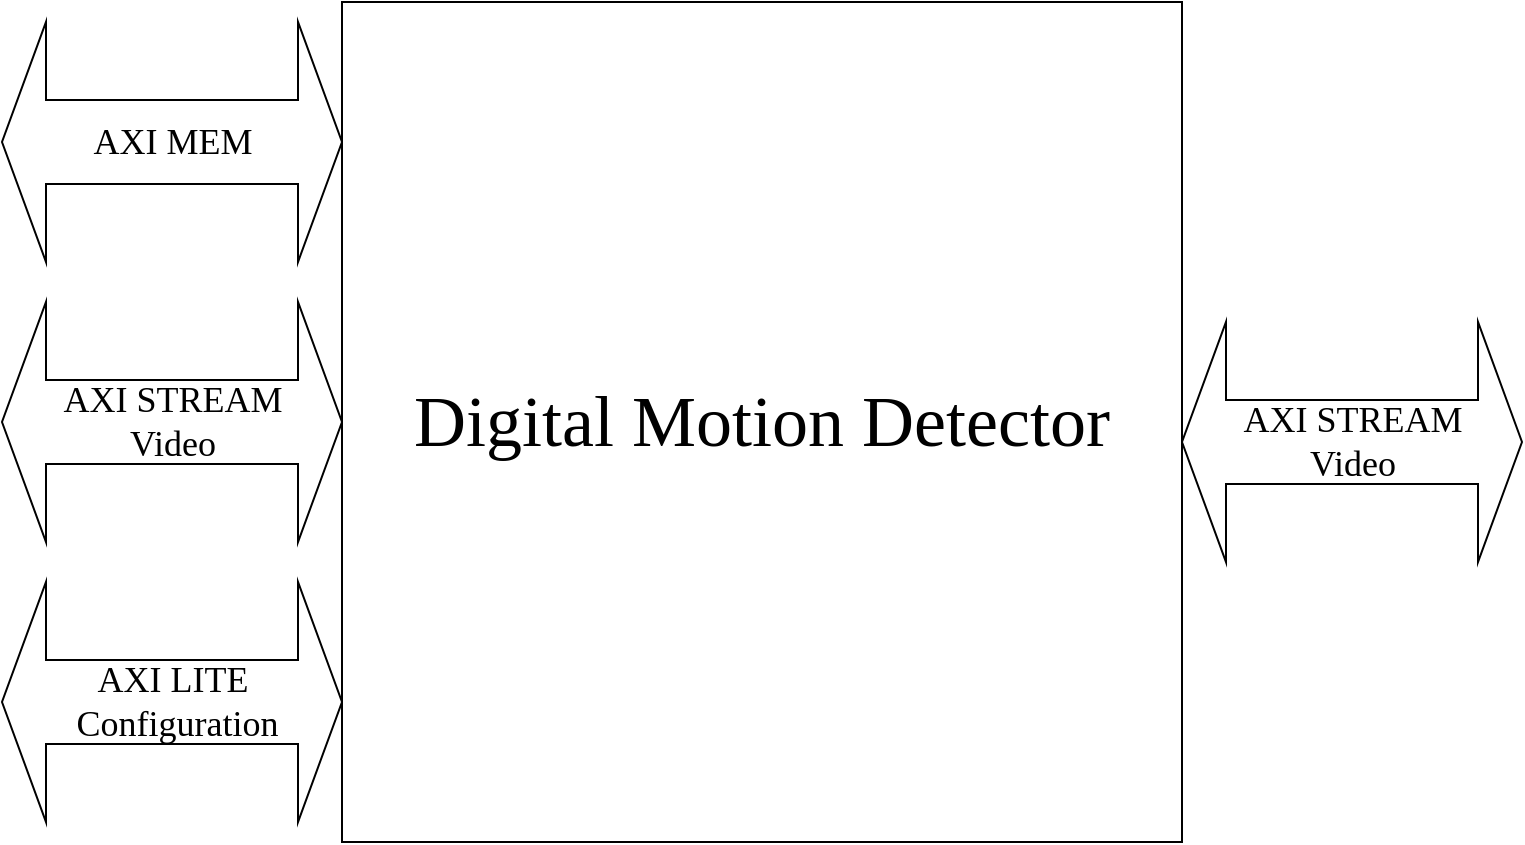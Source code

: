 <mxfile version="27.2.0">
  <diagram name="Page-1" id="T6EEupdXCqabf2bIezwK">
    <mxGraphModel dx="1455" dy="902" grid="1" gridSize="10" guides="1" tooltips="1" connect="1" arrows="1" fold="1" page="1" pageScale="1" pageWidth="827" pageHeight="1169" math="0" shadow="0">
      <root>
        <mxCell id="0" />
        <mxCell id="1" parent="0" />
        <mxCell id="tGMma5Ynfwoz19nuWNyr-1" value="&lt;font style=&quot;font-size: 36px;&quot; face=&quot;Times New Roman&quot;&gt;Digital Motion Detector&lt;/font&gt;" style="whiteSpace=wrap;html=1;aspect=fixed;" vertex="1" parent="1">
          <mxGeometry x="290" y="190" width="420" height="420" as="geometry" />
        </mxCell>
        <mxCell id="tGMma5Ynfwoz19nuWNyr-2" value="&lt;font style=&quot;font-size: 18px;&quot; face=&quot;Times New Roman&quot;&gt;AXI STREAM&lt;/font&gt;&lt;div&gt;&lt;font style=&quot;font-size: 18px;&quot; face=&quot;Times New Roman&quot;&gt;Video&lt;/font&gt;&lt;/div&gt;" style="html=1;shadow=0;dashed=0;align=center;verticalAlign=middle;shape=mxgraph.arrows2.twoWayArrow;dy=0.65;dx=22;" vertex="1" parent="1">
          <mxGeometry x="120" y="340" width="170" height="120" as="geometry" />
        </mxCell>
        <mxCell id="tGMma5Ynfwoz19nuWNyr-5" value="&lt;font style=&quot;font-size: 18px;&quot; face=&quot;Times New Roman&quot;&gt;AXI LITE&lt;/font&gt;&lt;div&gt;&lt;font style=&quot;font-size: 18px;&quot; face=&quot;Times New Roman&quot;&gt;&amp;nbsp;Configuration&lt;/font&gt;&lt;/div&gt;" style="html=1;shadow=0;dashed=0;align=center;verticalAlign=middle;shape=mxgraph.arrows2.twoWayArrow;dy=0.65;dx=22;" vertex="1" parent="1">
          <mxGeometry x="120" y="480" width="170" height="120" as="geometry" />
        </mxCell>
        <mxCell id="tGMma5Ynfwoz19nuWNyr-6" value="&lt;font style=&quot;font-size: 18px;&quot; face=&quot;Times New Roman&quot;&gt;AXI STREAM&lt;/font&gt;&lt;div&gt;&lt;font style=&quot;font-size: 18px;&quot; face=&quot;Times New Roman&quot;&gt;Video&lt;/font&gt;&lt;/div&gt;" style="html=1;shadow=0;dashed=0;align=center;verticalAlign=middle;shape=mxgraph.arrows2.twoWayArrow;dy=0.65;dx=22;" vertex="1" parent="1">
          <mxGeometry x="710" y="350" width="170" height="120" as="geometry" />
        </mxCell>
        <mxCell id="tGMma5Ynfwoz19nuWNyr-11" value="&lt;font style=&quot;font-size: 18px;&quot; face=&quot;Times New Roman&quot;&gt;AXI MEM&lt;/font&gt;" style="html=1;shadow=0;dashed=0;align=center;verticalAlign=middle;shape=mxgraph.arrows2.twoWayArrow;dy=0.65;dx=22;" vertex="1" parent="1">
          <mxGeometry x="120" y="200" width="170" height="120" as="geometry" />
        </mxCell>
      </root>
    </mxGraphModel>
  </diagram>
</mxfile>
